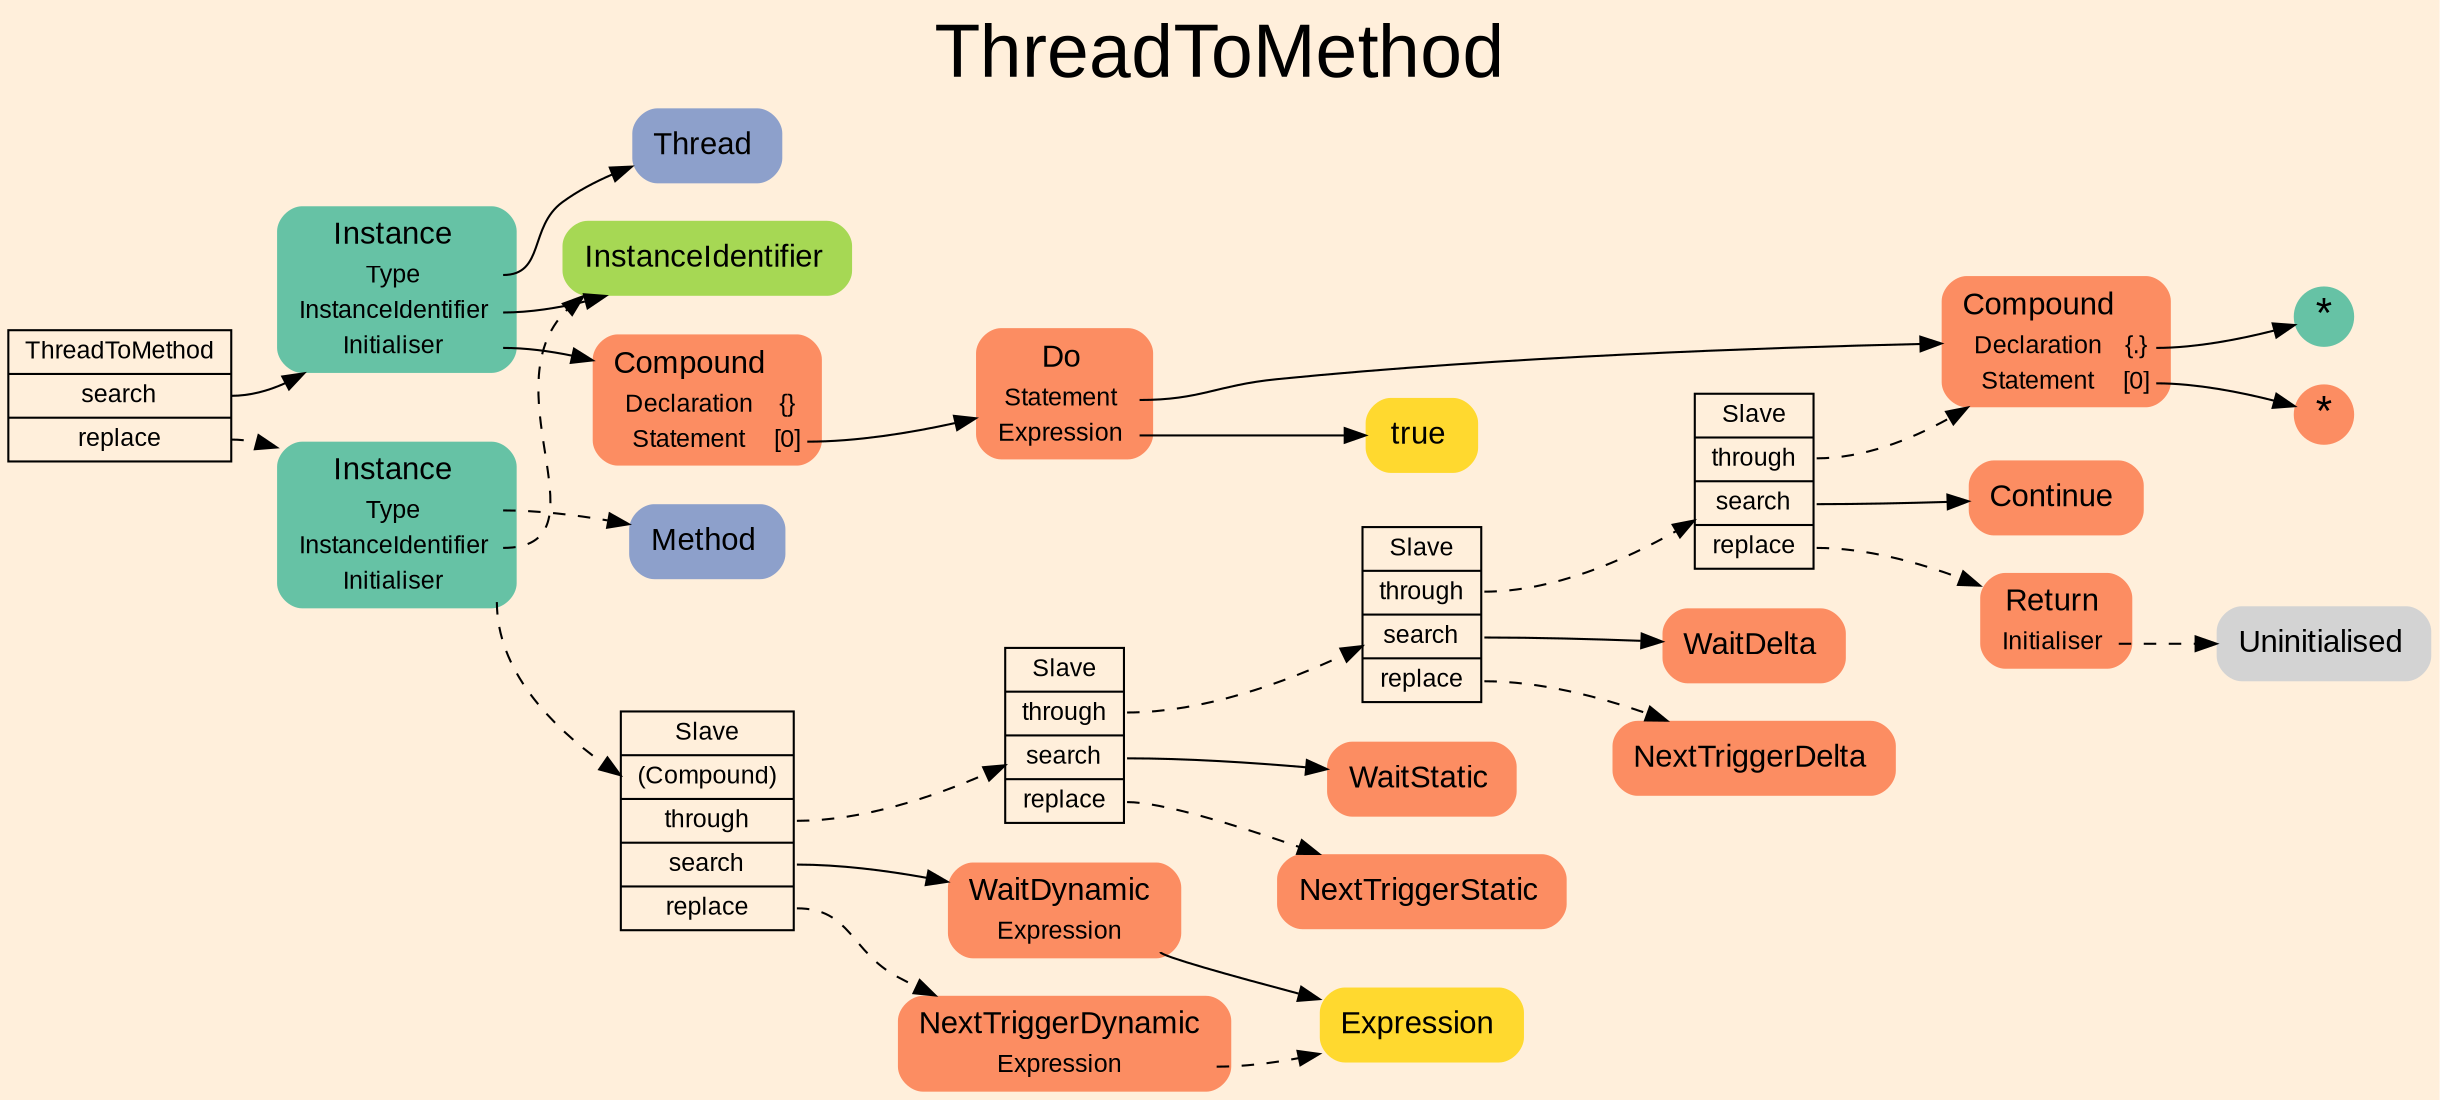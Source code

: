 digraph "ThreadToMethod" {
label = "ThreadToMethod"
labelloc = t
fontsize = "36"
graph [
    rankdir = "LR"
    ranksep = 0.3
    bgcolor = antiquewhite1
    color = black
    fontcolor = black
    fontname = "Arial"
];
node [
    fontname = "Arial"
];
edge [
    fontname = "Arial"
];

// -------------------- transformation figure --------------------
"CR#P92-0" [
    // -------- block CR#P92-0 ----------
    shape = "record"
    fillcolor = antiquewhite1
    label = "<fixed> ThreadToMethod | <port0> search | <port1> replace"
    style = "filled"
    fontsize = "12"
    color = black
    fontcolor = black
];

"#B-2-1753" [
    // -------- block #B-2-1753 ----------
    shape = "plaintext"
    fillcolor = "/set28/1"
    label = <<TABLE BORDER="0" CELLBORDER="0" CELLSPACING="0">
     <TR><TD><FONT POINT-SIZE="15.0">Instance</FONT></TD><TD></TD></TR>
     <TR><TD>Type</TD><TD PORT="port0"></TD></TR>
     <TR><TD>InstanceIdentifier</TD><TD PORT="port1"></TD></TR>
     <TR><TD>Initialiser</TD><TD PORT="port2"></TD></TR>
    </TABLE>>
    style = "rounded,filled"
    fontsize = "12"
];

"#B-2-1755" [
    // -------- block #B-2-1755 ----------
    shape = "plaintext"
    fillcolor = "/set28/3"
    label = <<TABLE BORDER="0" CELLBORDER="0" CELLSPACING="0">
     <TR><TD><FONT POINT-SIZE="15.0">Thread</FONT></TD><TD></TD></TR>
    </TABLE>>
    style = "rounded,filled"
    fontsize = "12"
];

"#B-2-1759" [
    // -------- block #B-2-1759 ----------
    shape = "plaintext"
    fillcolor = "/set28/5"
    label = <<TABLE BORDER="0" CELLBORDER="0" CELLSPACING="0">
     <TR><TD><FONT POINT-SIZE="15.0">InstanceIdentifier</FONT></TD><TD></TD></TR>
    </TABLE>>
    style = "rounded,filled"
    fontsize = "12"
];

"#B-2-1757" [
    // -------- block #B-2-1757 ----------
    shape = "plaintext"
    fillcolor = "/set28/2"
    label = <<TABLE BORDER="0" CELLBORDER="0" CELLSPACING="0">
     <TR><TD><FONT POINT-SIZE="15.0">Compound</FONT></TD><TD></TD></TR>
     <TR><TD>Declaration</TD><TD PORT="port0">{}</TD></TR>
     <TR><TD>Statement</TD><TD PORT="port1">[0]</TD></TR>
    </TABLE>>
    style = "rounded,filled"
    fontsize = "12"
];

"#B-2-1760" [
    // -------- block #B-2-1760 ----------
    shape = "plaintext"
    fillcolor = "/set28/2"
    label = <<TABLE BORDER="0" CELLBORDER="0" CELLSPACING="0">
     <TR><TD><FONT POINT-SIZE="15.0">Do</FONT></TD><TD></TD></TR>
     <TR><TD>Statement</TD><TD PORT="port0"></TD></TR>
     <TR><TD>Expression</TD><TD PORT="port1"></TD></TR>
    </TABLE>>
    style = "rounded,filled"
    fontsize = "12"
];

"#B-2-1758" [
    // -------- block #B-2-1758 ----------
    shape = "plaintext"
    fillcolor = "/set28/2"
    label = <<TABLE BORDER="0" CELLBORDER="0" CELLSPACING="0">
     <TR><TD><FONT POINT-SIZE="15.0">Compound</FONT></TD><TD></TD></TR>
     <TR><TD>Declaration</TD><TD PORT="port0">{.}</TD></TR>
     <TR><TD>Statement</TD><TD PORT="port1">[0]</TD></TR>
    </TABLE>>
    style = "rounded,filled"
    fontsize = "12"
];

"#B-2-1762" [
    // -------- block #B-2-1762 ----------
    shape = "circle"
    fillcolor = "/set28/1"
    label = <*>
    style = "filled"
    fontsize = "20"
    penwidth = 0.0
    fixedsize = true
    width = 0.4
    height = 0.4
];

"#B-2-1763" [
    // -------- block #B-2-1763 ----------
    shape = "circle"
    fillcolor = "/set28/2"
    label = <*>
    style = "filled"
    fontsize = "20"
    penwidth = 0.0
    fixedsize = true
    width = 0.4
    height = 0.4
];

"#B-2-1761" [
    // -------- block #B-2-1761 ----------
    shape = "plaintext"
    fillcolor = "/set28/6"
    label = <<TABLE BORDER="0" CELLBORDER="0" CELLSPACING="0">
     <TR><TD><FONT POINT-SIZE="15.0">true</FONT></TD><TD></TD></TR>
    </TABLE>>
    style = "rounded,filled"
    fontsize = "12"
];

"#B-2-1754" [
    // -------- block #B-2-1754 ----------
    shape = "plaintext"
    fillcolor = "/set28/1"
    label = <<TABLE BORDER="0" CELLBORDER="0" CELLSPACING="0">
     <TR><TD><FONT POINT-SIZE="15.0">Instance</FONT></TD><TD></TD></TR>
     <TR><TD>Type</TD><TD PORT="port0"></TD></TR>
     <TR><TD>InstanceIdentifier</TD><TD PORT="port1"></TD></TR>
     <TR><TD>Initialiser</TD><TD PORT="port2"></TD></TR>
    </TABLE>>
    style = "rounded,filled"
    fontsize = "12"
];

"#B-2-1756" [
    // -------- block #B-2-1756 ----------
    shape = "plaintext"
    fillcolor = "/set28/3"
    label = <<TABLE BORDER="0" CELLBORDER="0" CELLSPACING="0">
     <TR><TD><FONT POINT-SIZE="15.0">Method</FONT></TD><TD></TD></TR>
    </TABLE>>
    style = "rounded,filled"
    fontsize = "12"
];

"#B-2-1777" [
    // -------- block #B-2-1777 ----------
    shape = "record"
    fillcolor = antiquewhite1
    label = "<fixed> Slave | <port0> (Compound) | <port1> through | <port2> search | <port3> replace"
    style = "filled"
    fontsize = "12"
    color = black
    fontcolor = black
];

"#B-2-1776" [
    // -------- block #B-2-1776 ----------
    shape = "record"
    fillcolor = antiquewhite1
    label = "<fixed> Slave | <port0> through | <port1> search | <port2> replace"
    style = "filled"
    fontsize = "12"
    color = black
    fontcolor = black
];

"#B-2-1775" [
    // -------- block #B-2-1775 ----------
    shape = "record"
    fillcolor = antiquewhite1
    label = "<fixed> Slave | <port0> through | <port1> search | <port2> replace"
    style = "filled"
    fontsize = "12"
    color = black
    fontcolor = black
];

"#B-2-1774" [
    // -------- block #B-2-1774 ----------
    shape = "record"
    fillcolor = antiquewhite1
    label = "<fixed> Slave | <port0> through | <port1> search | <port2> replace"
    style = "filled"
    fontsize = "12"
    color = black
    fontcolor = black
];

"#B-2-1770" [
    // -------- block #B-2-1770 ----------
    shape = "plaintext"
    fillcolor = "/set28/2"
    label = <<TABLE BORDER="0" CELLBORDER="0" CELLSPACING="0">
     <TR><TD><FONT POINT-SIZE="15.0">Continue</FONT></TD><TD></TD></TR>
    </TABLE>>
    style = "rounded,filled"
    fontsize = "12"
];

"#B-2-1771" [
    // -------- block #B-2-1771 ----------
    shape = "plaintext"
    fillcolor = "/set28/2"
    label = <<TABLE BORDER="0" CELLBORDER="0" CELLSPACING="0">
     <TR><TD><FONT POINT-SIZE="15.0">Return</FONT></TD><TD></TD></TR>
     <TR><TD>Initialiser</TD><TD PORT="port0"></TD></TR>
    </TABLE>>
    style = "rounded,filled"
    fontsize = "12"
];

"#B-2-1772" [
    // -------- block #B-2-1772 ----------
    shape = "plaintext"
    label = <<TABLE BORDER="0" CELLBORDER="0" CELLSPACING="0">
     <TR><TD><FONT POINT-SIZE="15.0">Uninitialised</FONT></TD><TD></TD></TR>
    </TABLE>>
    style = "rounded,filled"
    fontsize = "12"
];

"#B-2-1768" [
    // -------- block #B-2-1768 ----------
    shape = "plaintext"
    fillcolor = "/set28/2"
    label = <<TABLE BORDER="0" CELLBORDER="0" CELLSPACING="0">
     <TR><TD><FONT POINT-SIZE="15.0">WaitDelta</FONT></TD><TD></TD></TR>
    </TABLE>>
    style = "rounded,filled"
    fontsize = "12"
];

"#B-2-1769" [
    // -------- block #B-2-1769 ----------
    shape = "plaintext"
    fillcolor = "/set28/2"
    label = <<TABLE BORDER="0" CELLBORDER="0" CELLSPACING="0">
     <TR><TD><FONT POINT-SIZE="15.0">NextTriggerDelta</FONT></TD><TD></TD></TR>
    </TABLE>>
    style = "rounded,filled"
    fontsize = "12"
];

"#B-2-1766" [
    // -------- block #B-2-1766 ----------
    shape = "plaintext"
    fillcolor = "/set28/2"
    label = <<TABLE BORDER="0" CELLBORDER="0" CELLSPACING="0">
     <TR><TD><FONT POINT-SIZE="15.0">WaitStatic</FONT></TD><TD></TD></TR>
    </TABLE>>
    style = "rounded,filled"
    fontsize = "12"
];

"#B-2-1767" [
    // -------- block #B-2-1767 ----------
    shape = "plaintext"
    fillcolor = "/set28/2"
    label = <<TABLE BORDER="0" CELLBORDER="0" CELLSPACING="0">
     <TR><TD><FONT POINT-SIZE="15.0">NextTriggerStatic</FONT></TD><TD></TD></TR>
    </TABLE>>
    style = "rounded,filled"
    fontsize = "12"
];

"#B-2-1764" [
    // -------- block #B-2-1764 ----------
    shape = "plaintext"
    fillcolor = "/set28/2"
    label = <<TABLE BORDER="0" CELLBORDER="0" CELLSPACING="0">
     <TR><TD><FONT POINT-SIZE="15.0">WaitDynamic</FONT></TD><TD></TD></TR>
     <TR><TD>Expression</TD><TD PORT="port0"></TD></TR>
    </TABLE>>
    style = "rounded,filled"
    fontsize = "12"
];

"#B-2-1773" [
    // -------- block #B-2-1773 ----------
    shape = "plaintext"
    fillcolor = "/set28/6"
    label = <<TABLE BORDER="0" CELLBORDER="0" CELLSPACING="0">
     <TR><TD><FONT POINT-SIZE="15.0">Expression</FONT></TD><TD></TD></TR>
    </TABLE>>
    style = "rounded,filled"
    fontsize = "12"
];

"#B-2-1765" [
    // -------- block #B-2-1765 ----------
    shape = "plaintext"
    fillcolor = "/set28/2"
    label = <<TABLE BORDER="0" CELLBORDER="0" CELLSPACING="0">
     <TR><TD><FONT POINT-SIZE="15.0">NextTriggerDynamic</FONT></TD><TD></TD></TR>
     <TR><TD>Expression</TD><TD PORT="port0"></TD></TR>
    </TABLE>>
    style = "rounded,filled"
    fontsize = "12"
];

"CR#P92-0":port0 -> "#B-2-1753" [
    color = black
    fontcolor = black
];

"CR#P92-0":port1 -> "#B-2-1754" [
    style="dashed"
    color = black
    fontcolor = black
];

"#B-2-1753":port0 -> "#B-2-1755" [
    color = black
    fontcolor = black
];

"#B-2-1753":port1 -> "#B-2-1759" [
    color = black
    fontcolor = black
];

"#B-2-1753":port2 -> "#B-2-1757" [
    color = black
    fontcolor = black
];

"#B-2-1757":port1 -> "#B-2-1760" [
    color = black
    fontcolor = black
];

"#B-2-1760":port0 -> "#B-2-1758" [
    color = black
    fontcolor = black
];

"#B-2-1760":port1 -> "#B-2-1761" [
    color = black
    fontcolor = black
];

"#B-2-1758":port0 -> "#B-2-1762" [
    color = black
    fontcolor = black
];

"#B-2-1758":port1 -> "#B-2-1763" [
    color = black
    fontcolor = black
];

"#B-2-1754":port0 -> "#B-2-1756" [
    style="dashed"
    color = black
    fontcolor = black
];

"#B-2-1754":port1 -> "#B-2-1759" [
    style="dashed"
    color = black
    fontcolor = black
];

"#B-2-1754":port2 -> "#B-2-1777" [
    style="dashed"
    color = black
    fontcolor = black
];

"#B-2-1777":port1 -> "#B-2-1776" [
    style="dashed"
    color = black
    fontcolor = black
];

"#B-2-1777":port2 -> "#B-2-1764" [
    color = black
    fontcolor = black
];

"#B-2-1777":port3 -> "#B-2-1765" [
    style="dashed"
    color = black
    fontcolor = black
];

"#B-2-1776":port0 -> "#B-2-1775" [
    style="dashed"
    color = black
    fontcolor = black
];

"#B-2-1776":port1 -> "#B-2-1766" [
    color = black
    fontcolor = black
];

"#B-2-1776":port2 -> "#B-2-1767" [
    style="dashed"
    color = black
    fontcolor = black
];

"#B-2-1775":port0 -> "#B-2-1774" [
    style="dashed"
    color = black
    fontcolor = black
];

"#B-2-1775":port1 -> "#B-2-1768" [
    color = black
    fontcolor = black
];

"#B-2-1775":port2 -> "#B-2-1769" [
    style="dashed"
    color = black
    fontcolor = black
];

"#B-2-1774":port0 -> "#B-2-1758" [
    style="dashed"
    color = black
    fontcolor = black
];

"#B-2-1774":port1 -> "#B-2-1770" [
    color = black
    fontcolor = black
];

"#B-2-1774":port2 -> "#B-2-1771" [
    style="dashed"
    color = black
    fontcolor = black
];

"#B-2-1771":port0 -> "#B-2-1772" [
    style="dashed"
    color = black
    fontcolor = black
];

"#B-2-1764":port0 -> "#B-2-1773" [
    color = black
    fontcolor = black
];

"#B-2-1765":port0 -> "#B-2-1773" [
    style="dashed"
    color = black
    fontcolor = black
];


}
